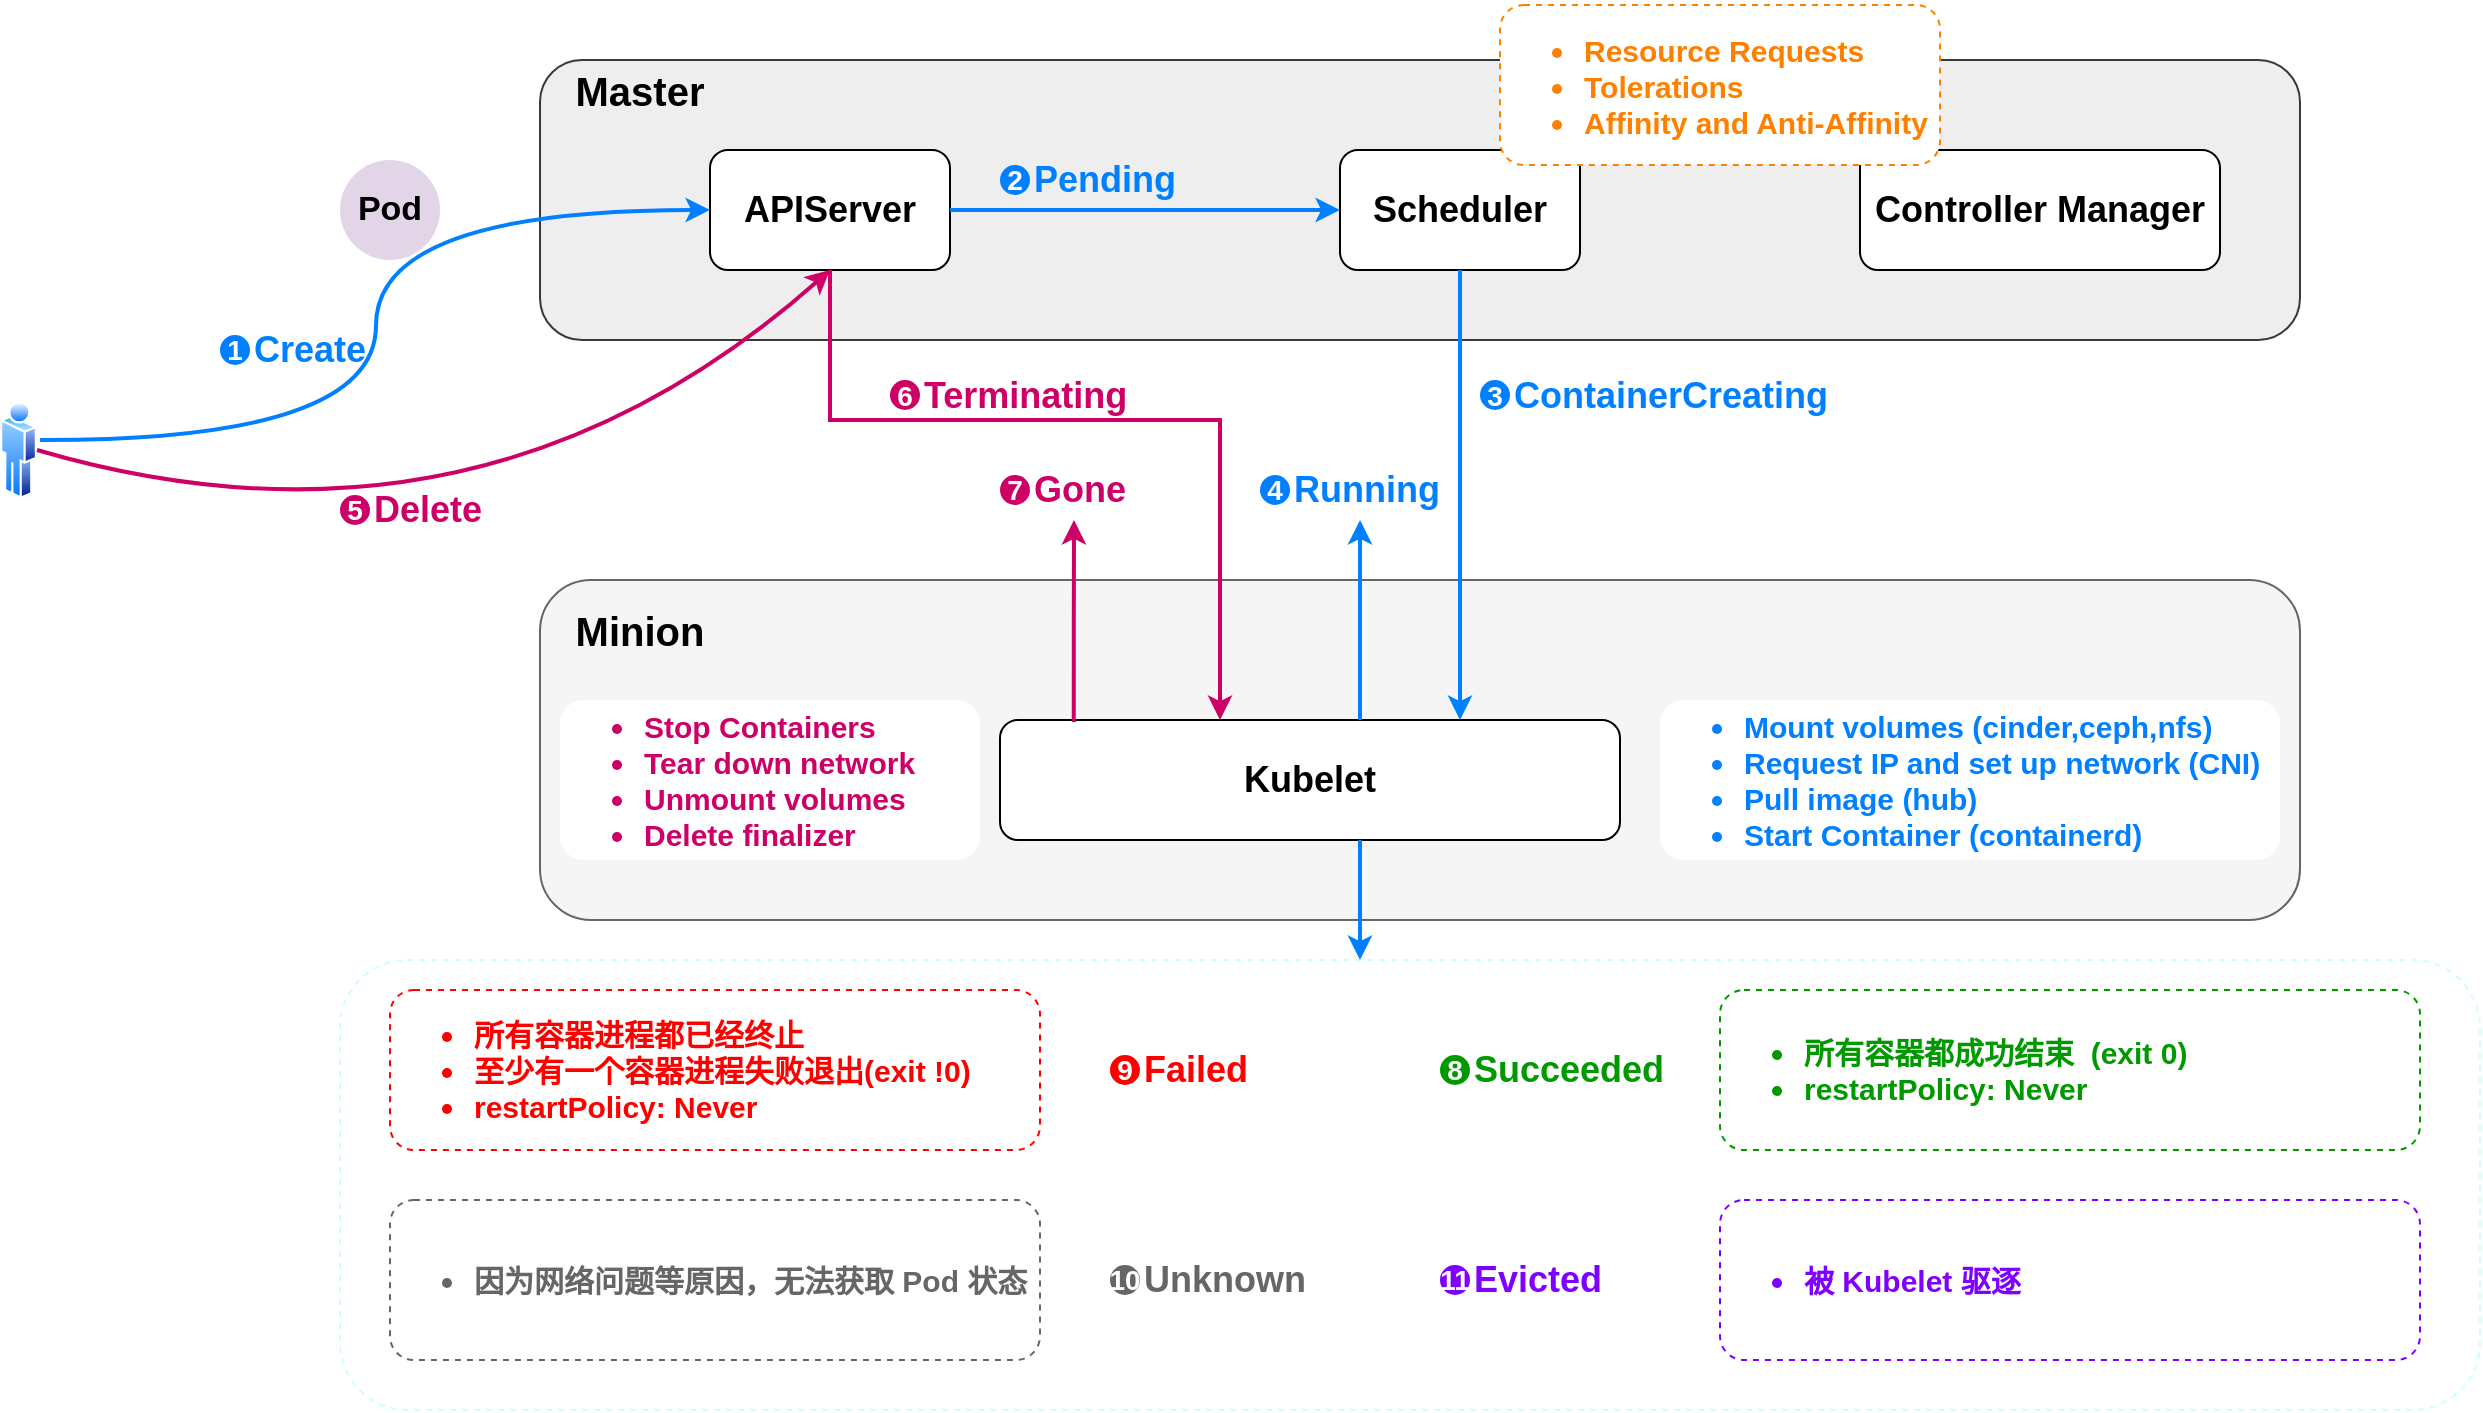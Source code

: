 <mxfile version="19.0.3" type="device"><diagram id="ITy-NyAkEZRpA-TCd10W" name="第 1 页"><mxGraphModel dx="1235" dy="1265" grid="1" gridSize="10" guides="1" tooltips="1" connect="1" arrows="1" fold="1" page="1" pageScale="1" pageWidth="827" pageHeight="1169" math="0" shadow="0"><root><mxCell id="0"/><mxCell id="1" parent="0"/><mxCell id="Qr5r7UfAMnpSlyCnZRy3-1" value="&lt;div&gt;&lt;b&gt;&lt;br&gt;&lt;/b&gt;&lt;/div&gt;" style="rounded=1;whiteSpace=wrap;html=1;align=left;strokeColor=#CCFFFF;dashed=1;fontColor=#FF0000;fontSize=15;" vertex="1" parent="1"><mxGeometry x="1090" y="750" width="1070" height="225" as="geometry"/></mxCell><mxCell id="4ANWRZZRhvRjVIwsSczW-1" value="" style="aspect=fixed;perimeter=ellipsePerimeter;html=1;align=center;shadow=0;dashed=0;spacingTop=3;image;image=img/lib/active_directory/user.svg;" parent="1" vertex="1"><mxGeometry x="920" y="470" width="18.5" height="50" as="geometry"/></mxCell><mxCell id="2PAuHOD-RMY5-zgyiXfm-1" value="" style="rounded=1;whiteSpace=wrap;html=1;fillColor=#eeeeee;strokeColor=#36393d;" parent="1" vertex="1"><mxGeometry x="1190" y="300" width="880" height="140" as="geometry"/></mxCell><mxCell id="2PAuHOD-RMY5-zgyiXfm-2" value="&lt;font style=&quot;font-size: 18px;&quot;&gt;&lt;b&gt;APIServer&lt;/b&gt;&lt;/font&gt;" style="rounded=1;whiteSpace=wrap;html=1;" parent="1" vertex="1"><mxGeometry x="1275" y="345" width="120" height="60" as="geometry"/></mxCell><mxCell id="2PAuHOD-RMY5-zgyiXfm-3" value="&lt;font style=&quot;font-size: 18px;&quot;&gt;&lt;b&gt;Scheduler&lt;/b&gt;&lt;/font&gt;" style="rounded=1;whiteSpace=wrap;html=1;" parent="1" vertex="1"><mxGeometry x="1590" y="345" width="120" height="60" as="geometry"/></mxCell><mxCell id="2PAuHOD-RMY5-zgyiXfm-4" value="&lt;font style=&quot;font-size: 18px;&quot;&gt;&lt;b&gt;Controller Manager&lt;/b&gt;&lt;/font&gt;" style="rounded=1;whiteSpace=wrap;html=1;" parent="1" vertex="1"><mxGeometry x="1850" y="345" width="180" height="60" as="geometry"/></mxCell><mxCell id="2PAuHOD-RMY5-zgyiXfm-5" value="&lt;ul style=&quot;font-size: 15px;&quot;&gt;&lt;li&gt;&lt;font style=&quot;font-size: 15px;&quot;&gt;&lt;b style=&quot;&quot;&gt;Resource Requests&lt;/b&gt;&lt;/font&gt;&lt;/li&gt;&lt;li&gt;&lt;font style=&quot;font-size: 15px;&quot;&gt;&lt;b style=&quot;&quot;&gt;Tolerations&lt;/b&gt;&lt;/font&gt;&lt;/li&gt;&lt;li&gt;&lt;font style=&quot;font-size: 15px;&quot;&gt;&lt;b style=&quot;&quot;&gt;Affinity and Anti-Affinity&lt;/b&gt;&lt;/font&gt;&lt;/li&gt;&lt;/ul&gt;" style="rounded=1;whiteSpace=wrap;html=1;align=left;dashed=1;fontColor=#FF8000;strokeColor=#FF8000;" parent="1" vertex="1"><mxGeometry x="1670" y="272.5" width="220" height="80" as="geometry"/></mxCell><mxCell id="2PAuHOD-RMY5-zgyiXfm-6" value="" style="rounded=1;whiteSpace=wrap;html=1;fillColor=#f5f5f5;fontColor=#333333;strokeColor=#666666;" parent="1" vertex="1"><mxGeometry x="1190" y="560" width="880" height="170" as="geometry"/></mxCell><mxCell id="2PAuHOD-RMY5-zgyiXfm-14" value="&lt;ul style=&quot;font-size: 15px;&quot;&gt;&lt;li style=&quot;font-size: 15px;&quot;&gt;&lt;span style=&quot;font-size: 15px;&quot;&gt;&lt;b style=&quot;font-size: 15px;&quot;&gt;Mount volumes (cinder,ceph,nfs)&lt;/b&gt;&lt;/span&gt;&lt;/li&gt;&lt;li style=&quot;font-size: 15px;&quot;&gt;&lt;span style=&quot;font-size: 15px;&quot;&gt;&lt;b style=&quot;font-size: 15px;&quot;&gt;Request IP and set up network (CNI)&lt;/b&gt;&lt;/span&gt;&lt;/li&gt;&lt;li style=&quot;font-size: 15px;&quot;&gt;&lt;span style=&quot;font-size: 15px;&quot;&gt;&lt;b style=&quot;font-size: 15px;&quot;&gt;Pull image (hub)&lt;/b&gt;&lt;/span&gt;&lt;/li&gt;&lt;li style=&quot;font-size: 15px;&quot;&gt;&lt;span style=&quot;font-size: 15px;&quot;&gt;&lt;b style=&quot;font-size: 15px;&quot;&gt;Start Container (containerd)&lt;/b&gt;&lt;/span&gt;&lt;/li&gt;&lt;/ul&gt;" style="rounded=1;whiteSpace=wrap;html=1;align=left;strokeColor=none;fontColor=#007FFF;fontSize=15;" parent="1" vertex="1"><mxGeometry x="1750" y="620" width="310" height="80" as="geometry"/></mxCell><mxCell id="2PAuHOD-RMY5-zgyiXfm-15" value="&lt;ul style=&quot;font-size: 15px;&quot;&gt;&lt;li style=&quot;font-size: 15px;&quot;&gt;&lt;font style=&quot;font-size: 15px;&quot;&gt;&lt;b style=&quot;background-color: initial; font-size: 15px;&quot;&gt;Stop Containers&lt;/b&gt;&lt;br style=&quot;font-size: 15px;&quot;&gt;&lt;/font&gt;&lt;/li&gt;&lt;li style=&quot;font-size: 15px;&quot;&gt;&lt;span style=&quot;font-size: 15px;&quot;&gt;&lt;b style=&quot;font-size: 15px;&quot;&gt;&lt;font style=&quot;font-size: 15px;&quot;&gt;Tear down network&lt;/font&gt;&lt;/b&gt;&lt;/span&gt;&lt;/li&gt;&lt;li style=&quot;font-size: 15px;&quot;&gt;&lt;span style=&quot;font-size: 15px;&quot;&gt;&lt;b style=&quot;font-size: 15px;&quot;&gt;&lt;font style=&quot;font-size: 15px;&quot;&gt;Unmount volumes&lt;/font&gt;&lt;/b&gt;&lt;/span&gt;&lt;/li&gt;&lt;li style=&quot;font-size: 15px;&quot;&gt;&lt;span style=&quot;font-size: 15px;&quot;&gt;&lt;b style=&quot;font-size: 15px;&quot;&gt;&lt;font style=&quot;font-size: 15px;&quot;&gt;Delete finalizer&lt;/font&gt;&lt;/b&gt;&lt;/span&gt;&lt;/li&gt;&lt;/ul&gt;" style="rounded=1;whiteSpace=wrap;html=1;align=left;strokeColor=none;fontSize=15;fontColor=#CC0066;" parent="1" vertex="1"><mxGeometry x="1200" y="620" width="210" height="80" as="geometry"/></mxCell><mxCell id="2PAuHOD-RMY5-zgyiXfm-7" value="&lt;font style=&quot;font-size: 18px;&quot;&gt;&lt;b&gt;Kubelet&lt;/b&gt;&lt;/font&gt;" style="rounded=1;whiteSpace=wrap;html=1;" parent="1" vertex="1"><mxGeometry x="1420" y="630" width="310" height="60" as="geometry"/></mxCell><mxCell id="2PAuHOD-RMY5-zgyiXfm-16" value="&lt;ul style=&quot;font-size: 15px;&quot;&gt;&lt;li style=&quot;font-size: 15px;&quot;&gt;&lt;span style=&quot;font-size: 15px;&quot;&gt;&lt;b style=&quot;font-size: 15px;&quot;&gt;所有容器进程都已经终止&lt;/b&gt;&lt;/span&gt;&lt;/li&gt;&lt;li style=&quot;font-size: 15px;&quot;&gt;&lt;span style=&quot;font-size: 15px;&quot;&gt;&lt;b style=&quot;font-size: 15px;&quot;&gt;至少有一个容器进程失败退出(exit !0)&lt;/b&gt;&lt;/span&gt;&lt;/li&gt;&lt;li style=&quot;font-size: 15px;&quot;&gt;&lt;span style=&quot;font-size: 15px;&quot;&gt;&lt;b style=&quot;font-size: 15px;&quot;&gt;restartPolicy: Never&lt;/b&gt;&lt;/span&gt;&lt;/li&gt;&lt;/ul&gt;" style="rounded=1;whiteSpace=wrap;html=1;align=left;strokeColor=#FF0000;dashed=1;fontColor=#FF0000;fontSize=15;" parent="1" vertex="1"><mxGeometry x="1115" y="765" width="325" height="80" as="geometry"/></mxCell><mxCell id="2PAuHOD-RMY5-zgyiXfm-17" value="&lt;ul style=&quot;font-size: 15px;&quot;&gt;&lt;li style=&quot;font-size: 15px;&quot;&gt;&lt;span style=&quot;font-size: 15px;&quot;&gt;&lt;b style=&quot;font-size: 15px;&quot;&gt;因为网络问题等原因，无法获取 Pod 状态&lt;/b&gt;&lt;/span&gt;&lt;/li&gt;&lt;/ul&gt;" style="rounded=1;whiteSpace=wrap;html=1;align=left;strokeColor=#666666;dashed=1;fontColor=#666666;fontSize=15;" parent="1" vertex="1"><mxGeometry x="1115" y="870" width="325" height="80" as="geometry"/></mxCell><mxCell id="2PAuHOD-RMY5-zgyiXfm-18" value="&lt;ul style=&quot;font-size: 15px;&quot;&gt;&lt;li style=&quot;font-size: 15px;&quot;&gt;&lt;span style=&quot;font-size: 15px;&quot;&gt;&lt;b style=&quot;font-size: 15px;&quot;&gt;被 Kubelet 驱逐&lt;/b&gt;&lt;/span&gt;&lt;/li&gt;&lt;/ul&gt;" style="rounded=1;whiteSpace=wrap;html=1;align=left;strokeColor=#7F00FF;fontSize=15;fontColor=#7F00FF;fillColor=none;dashed=1;" parent="1" vertex="1"><mxGeometry x="1780" y="870" width="350" height="80" as="geometry"/></mxCell><mxCell id="2PAuHOD-RMY5-zgyiXfm-19" value="&lt;ul style=&quot;font-size: 15px;&quot;&gt;&lt;li style=&quot;font-size: 15px;&quot;&gt;&lt;span style=&quot;font-size: 15px;&quot;&gt;&lt;b style=&quot;font-size: 15px;&quot;&gt;所有容器都成功结束&amp;nbsp; (exit 0)&lt;/b&gt;&lt;/span&gt;&lt;/li&gt;&lt;li style=&quot;font-size: 15px;&quot;&gt;&lt;span style=&quot;font-size: 15px;&quot;&gt;&lt;b style=&quot;font-size: 15px;&quot;&gt;restartPolicy: Never&lt;/b&gt;&lt;/span&gt;&lt;/li&gt;&lt;/ul&gt;" style="rounded=1;whiteSpace=wrap;html=1;align=left;strokeColor=#009900;fontColor=#009900;fontSize=15;dashed=1;" parent="1" vertex="1"><mxGeometry x="1780" y="765" width="350" height="80" as="geometry"/></mxCell><mxCell id="2PAuHOD-RMY5-zgyiXfm-20" value="10" style="ellipse;whiteSpace=wrap;html=1;aspect=fixed;fontSize=14;fillColor=#666666;fontStyle=1;fontColor=#FFFFFF;strokeColor=none;" parent="1" vertex="1"><mxGeometry x="1475" y="902.5" width="15" height="15" as="geometry"/></mxCell><mxCell id="2PAuHOD-RMY5-zgyiXfm-22" value="&lt;b style=&quot;font-size: 18px;&quot;&gt;Unknown&lt;/b&gt;" style="text;html=1;strokeColor=none;fillColor=none;align=left;verticalAlign=middle;whiteSpace=wrap;rounded=0;fontSize=18;fontColor=#666666;" parent="1" vertex="1"><mxGeometry x="1490" y="895" width="60" height="30" as="geometry"/></mxCell><mxCell id="2PAuHOD-RMY5-zgyiXfm-26" value="1" style="ellipse;whiteSpace=wrap;html=1;aspect=fixed;fontSize=14;fillColor=#007FFF;fontStyle=1;fontColor=#FFFFFF;strokeColor=none;" parent="1" vertex="1"><mxGeometry x="1030" y="437.5" width="15" height="15" as="geometry"/></mxCell><mxCell id="2PAuHOD-RMY5-zgyiXfm-27" value="&lt;b style=&quot;font-size: 18px;&quot;&gt;Create&lt;/b&gt;" style="text;html=1;strokeColor=none;fillColor=none;align=left;verticalAlign=middle;whiteSpace=wrap;rounded=0;fontSize=18;fontColor=#007FFF;" parent="1" vertex="1"><mxGeometry x="1045" y="430" width="60" height="30" as="geometry"/></mxCell><mxCell id="2PAuHOD-RMY5-zgyiXfm-24" style="edgeStyle=orthogonalEdgeStyle;rounded=0;orthogonalLoop=1;jettySize=auto;html=1;entryX=0;entryY=0.5;entryDx=0;entryDy=0;fontSize=18;fontColor=#FFFFFF;curved=1;strokeColor=#007FFF;strokeWidth=2;startArrow=none;" parent="1" target="2PAuHOD-RMY5-zgyiXfm-2" edge="1"><mxGeometry relative="1" as="geometry"><mxPoint x="940" y="490" as="sourcePoint"/></mxGeometry></mxCell><mxCell id="2PAuHOD-RMY5-zgyiXfm-29" value="" style="endArrow=classic;html=1;rounded=0;fontSize=18;fontColor=#FFFFFF;strokeColor=#007FFF;strokeWidth=2;curved=1;exitX=1;exitY=0.5;exitDx=0;exitDy=0;entryX=0;entryY=0.5;entryDx=0;entryDy=0;" parent="1" source="2PAuHOD-RMY5-zgyiXfm-2" target="2PAuHOD-RMY5-zgyiXfm-3" edge="1"><mxGeometry width="50" height="50" relative="1" as="geometry"><mxPoint x="1395" y="520" as="sourcePoint"/><mxPoint x="1445" y="470" as="targetPoint"/></mxGeometry></mxCell><mxCell id="2PAuHOD-RMY5-zgyiXfm-30" value="2" style="ellipse;whiteSpace=wrap;html=1;aspect=fixed;fontSize=14;fillColor=#007FFF;fontStyle=1;fontColor=#FFFFFF;strokeColor=none;" parent="1" vertex="1"><mxGeometry x="1420" y="352.5" width="15" height="15" as="geometry"/></mxCell><mxCell id="2PAuHOD-RMY5-zgyiXfm-31" value="&lt;b style=&quot;font-size: 18px;&quot;&gt;Pending&lt;/b&gt;" style="text;html=1;strokeColor=none;fillColor=none;align=left;verticalAlign=middle;whiteSpace=wrap;rounded=0;fontSize=18;fontColor=#007FFF;" parent="1" vertex="1"><mxGeometry x="1435" y="345" width="80" height="30" as="geometry"/></mxCell><mxCell id="2PAuHOD-RMY5-zgyiXfm-35" value="Master" style="text;html=1;strokeColor=none;fillColor=none;align=center;verticalAlign=middle;whiteSpace=wrap;rounded=0;fontSize=20;fontColor=#000000;fontStyle=1" parent="1" vertex="1"><mxGeometry x="1210" y="300" width="60" height="30" as="geometry"/></mxCell><mxCell id="2PAuHOD-RMY5-zgyiXfm-39" value="" style="endArrow=classic;html=1;rounded=0;fontSize=18;fontColor=#FFFFFF;strokeColor=#007FFF;strokeWidth=2;curved=1;exitX=0.5;exitY=1;exitDx=0;exitDy=0;" parent="1" source="2PAuHOD-RMY5-zgyiXfm-3" edge="1"><mxGeometry width="50" height="50" relative="1" as="geometry"><mxPoint x="1580" y="972" as="sourcePoint"/><mxPoint x="1650" y="630" as="targetPoint"/></mxGeometry></mxCell><mxCell id="2PAuHOD-RMY5-zgyiXfm-41" value="3" style="ellipse;whiteSpace=wrap;html=1;aspect=fixed;fontSize=14;fillColor=#007FFF;fontStyle=1;fontColor=#FFFFFF;strokeColor=none;" parent="1" vertex="1"><mxGeometry x="1660" y="460" width="15" height="15" as="geometry"/></mxCell><mxCell id="2PAuHOD-RMY5-zgyiXfm-42" value="&lt;b style=&quot;font-size: 18px;&quot;&gt;ContainerCreating&lt;/b&gt;" style="text;html=1;strokeColor=none;fillColor=none;align=left;verticalAlign=middle;whiteSpace=wrap;rounded=0;fontSize=18;fontColor=#007FFF;" parent="1" vertex="1"><mxGeometry x="1675" y="452.5" width="165" height="30" as="geometry"/></mxCell><mxCell id="2PAuHOD-RMY5-zgyiXfm-45" value="4" style="ellipse;whiteSpace=wrap;html=1;aspect=fixed;fontSize=14;fillColor=#007FFF;fontStyle=1;fontColor=#FFFFFF;strokeColor=none;" parent="1" vertex="1"><mxGeometry x="1550" y="507.5" width="15" height="15" as="geometry"/></mxCell><mxCell id="2PAuHOD-RMY5-zgyiXfm-46" value="&lt;b style=&quot;font-size: 18px;&quot;&gt;Running&lt;/b&gt;" style="text;html=1;strokeColor=none;fillColor=none;align=left;verticalAlign=middle;whiteSpace=wrap;rounded=0;fontSize=18;fontColor=#007FFF;" parent="1" vertex="1"><mxGeometry x="1565" y="500" width="60" height="30" as="geometry"/></mxCell><mxCell id="2PAuHOD-RMY5-zgyiXfm-47" value="" style="endArrow=classic;html=1;rounded=0;fontSize=18;fontColor=#FFFFFF;strokeColor=#007FFF;strokeWidth=2;curved=1;" parent="1" edge="1"><mxGeometry width="50" height="50" relative="1" as="geometry"><mxPoint x="1600" y="630" as="sourcePoint"/><mxPoint x="1600" y="530" as="targetPoint"/></mxGeometry></mxCell><mxCell id="2PAuHOD-RMY5-zgyiXfm-50" value="" style="curved=1;endArrow=classic;html=1;rounded=0;fontSize=15;fontColor=#FF8000;strokeColor=#CC0066;strokeWidth=2;exitX=1;exitY=0.5;exitDx=0;exitDy=0;entryX=0.5;entryY=1;entryDx=0;entryDy=0;" parent="1" source="4ANWRZZRhvRjVIwsSczW-1" target="2PAuHOD-RMY5-zgyiXfm-2" edge="1"><mxGeometry width="50" height="50" relative="1" as="geometry"><mxPoint x="1610" y="470" as="sourcePoint"/><mxPoint x="1660" y="420" as="targetPoint"/><Array as="points"><mxPoint x="1160" y="560"/></Array></mxGeometry></mxCell><mxCell id="2PAuHOD-RMY5-zgyiXfm-52" value="" style="endArrow=classic;html=1;rounded=0;fontSize=15;fontColor=#FF8000;strokeColor=#CC0066;strokeWidth=2;edgeStyle=orthogonalEdgeStyle;exitX=0.5;exitY=1;exitDx=0;exitDy=0;" parent="1" source="2PAuHOD-RMY5-zgyiXfm-2" edge="1"><mxGeometry width="50" height="50" relative="1" as="geometry"><mxPoint x="980" y="260" as="sourcePoint"/><mxPoint x="1530" y="630" as="targetPoint"/><Array as="points"><mxPoint x="1335" y="480"/><mxPoint x="1530" y="480"/><mxPoint x="1530" y="630"/></Array></mxGeometry></mxCell><mxCell id="2PAuHOD-RMY5-zgyiXfm-54" value="6" style="ellipse;whiteSpace=wrap;html=1;aspect=fixed;fontSize=14;fillColor=#CC0066;fontStyle=1;fontColor=#FFFFFF;strokeColor=none;" parent="1" vertex="1"><mxGeometry x="1365" y="460" width="15" height="15" as="geometry"/></mxCell><mxCell id="2PAuHOD-RMY5-zgyiXfm-56" value="" style="edgeStyle=orthogonalEdgeStyle;rounded=0;orthogonalLoop=1;jettySize=auto;html=1;fontSize=15;fontColor=#CC0066;strokeColor=#CC0066;strokeWidth=2;exitX=0.119;exitY=0.017;exitDx=0;exitDy=0;exitPerimeter=0;" parent="1" source="2PAuHOD-RMY5-zgyiXfm-7" edge="1"><mxGeometry relative="1" as="geometry"><mxPoint x="1060" y="180" as="sourcePoint"/><mxPoint x="1457" y="530" as="targetPoint"/></mxGeometry></mxCell><mxCell id="2PAuHOD-RMY5-zgyiXfm-55" value="&lt;b style=&quot;font-size: 18px;&quot;&gt;&lt;font color=&quot;#cc0066&quot;&gt;Terminating&lt;/font&gt;&lt;/b&gt;" style="text;html=1;strokeColor=none;fillColor=none;align=left;verticalAlign=middle;whiteSpace=wrap;rounded=0;fontSize=18;fontColor=#007FFF;" parent="1" vertex="1"><mxGeometry x="1380" y="452.5" width="60" height="30" as="geometry"/></mxCell><mxCell id="2PAuHOD-RMY5-zgyiXfm-60" value="5" style="ellipse;whiteSpace=wrap;html=1;aspect=fixed;fontSize=14;fillColor=#CC0066;fontStyle=1;fontColor=#FFFFFF;strokeColor=none;" parent="1" vertex="1"><mxGeometry x="1090" y="517.5" width="15" height="15" as="geometry"/></mxCell><mxCell id="2PAuHOD-RMY5-zgyiXfm-61" value="&lt;b style=&quot;font-size: 18px;&quot;&gt;&lt;font color=&quot;#cc0066&quot;&gt;Delete&lt;/font&gt;&lt;/b&gt;" style="text;html=1;strokeColor=none;fillColor=none;align=left;verticalAlign=middle;whiteSpace=wrap;rounded=0;fontSize=18;fontColor=#007FFF;" parent="1" vertex="1"><mxGeometry x="1105" y="510" width="60" height="30" as="geometry"/></mxCell><mxCell id="2PAuHOD-RMY5-zgyiXfm-62" value="11" style="ellipse;whiteSpace=wrap;html=1;aspect=fixed;fontSize=14;fillColor=#7F00FF;fontStyle=1;fontColor=#FFFFFF;strokeColor=none;" parent="1" vertex="1"><mxGeometry x="1640" y="902.5" width="15" height="15" as="geometry"/></mxCell><mxCell id="2PAuHOD-RMY5-zgyiXfm-63" value="&lt;b style=&quot;font-size: 18px;&quot;&gt;&lt;font&gt;Evicted&lt;/font&gt;&lt;/b&gt;" style="text;html=1;strokeColor=none;fillColor=none;align=left;verticalAlign=middle;whiteSpace=wrap;rounded=0;fontSize=18;fontColor=#7F00FF;" parent="1" vertex="1"><mxGeometry x="1655" y="895" width="60" height="30" as="geometry"/></mxCell><mxCell id="2PAuHOD-RMY5-zgyiXfm-64" value="7" style="ellipse;whiteSpace=wrap;html=1;aspect=fixed;fontSize=14;fillColor=#CC0066;fontStyle=1;fontColor=#FFFFFF;strokeColor=none;" parent="1" vertex="1"><mxGeometry x="1420" y="507.5" width="15" height="15" as="geometry"/></mxCell><mxCell id="2PAuHOD-RMY5-zgyiXfm-65" value="&lt;b style=&quot;font-size: 18px;&quot;&gt;&lt;font color=&quot;#cc0066&quot;&gt;Gone&lt;/font&gt;&lt;/b&gt;" style="text;html=1;strokeColor=none;fillColor=none;align=left;verticalAlign=middle;whiteSpace=wrap;rounded=0;fontSize=18;fontColor=#007FFF;" parent="1" vertex="1"><mxGeometry x="1435" y="500" width="60" height="30" as="geometry"/></mxCell><mxCell id="2PAuHOD-RMY5-zgyiXfm-66" value="Minion" style="text;html=1;strokeColor=none;fillColor=none;align=center;verticalAlign=middle;whiteSpace=wrap;rounded=0;fontSize=20;fontColor=#000000;fontStyle=1" parent="1" vertex="1"><mxGeometry x="1210" y="570" width="60" height="30" as="geometry"/></mxCell><mxCell id="2PAuHOD-RMY5-zgyiXfm-67" value="&lt;font color=&quot;#000000&quot; size=&quot;1&quot;&gt;&lt;b style=&quot;font-size: 17px;&quot;&gt;Pod&lt;/b&gt;&lt;/font&gt;" style="ellipse;whiteSpace=wrap;html=1;aspect=fixed;fontSize=15;fontColor=#CC0066;strokeColor=none;fillColor=#E1D5E7;" parent="1" vertex="1"><mxGeometry x="1090" y="350" width="50" height="50" as="geometry"/></mxCell><mxCell id="2PAuHOD-RMY5-zgyiXfm-69" value="8" style="ellipse;whiteSpace=wrap;html=1;aspect=fixed;fontSize=14;fillColor=#009900;fontStyle=1;fontColor=#FFFFFF;strokeColor=none;" parent="1" vertex="1"><mxGeometry x="1640" y="797.5" width="15" height="15" as="geometry"/></mxCell><mxCell id="2PAuHOD-RMY5-zgyiXfm-70" value="&lt;b style=&quot;font-size: 18px;&quot;&gt;&lt;font&gt;Succeeded&lt;/font&gt;&lt;/b&gt;" style="text;html=1;strokeColor=none;fillColor=none;align=left;verticalAlign=middle;whiteSpace=wrap;rounded=0;fontSize=18;fontColor=#009900;" parent="1" vertex="1"><mxGeometry x="1655" y="790" width="60" height="30" as="geometry"/></mxCell><mxCell id="2PAuHOD-RMY5-zgyiXfm-71" value="" style="endArrow=none;html=1;rounded=0;fontSize=18;fontColor=#FFFFFF;strokeColor=#007FFF;strokeWidth=2;curved=1;startArrow=classic;startFill=1;endFill=0;" parent="1" edge="1"><mxGeometry width="50" height="50" relative="1" as="geometry"><mxPoint x="1600" y="750" as="sourcePoint"/><mxPoint x="1600" y="690" as="targetPoint"/></mxGeometry></mxCell><mxCell id="2PAuHOD-RMY5-zgyiXfm-73" value="9" style="ellipse;whiteSpace=wrap;html=1;aspect=fixed;fontSize=14;fillColor=#FF0000;fontStyle=1;fontColor=#FFFFFF;strokeColor=none;" parent="1" vertex="1"><mxGeometry x="1475" y="797.5" width="15" height="15" as="geometry"/></mxCell><mxCell id="2PAuHOD-RMY5-zgyiXfm-74" value="&lt;font&gt;&lt;b&gt;Failed&lt;/b&gt;&lt;/font&gt;" style="text;html=1;strokeColor=none;fillColor=none;align=left;verticalAlign=middle;whiteSpace=wrap;rounded=0;fontSize=18;fontColor=#FF0000;" parent="1" vertex="1"><mxGeometry x="1490" y="790" width="60" height="30" as="geometry"/></mxCell></root></mxGraphModel></diagram></mxfile>